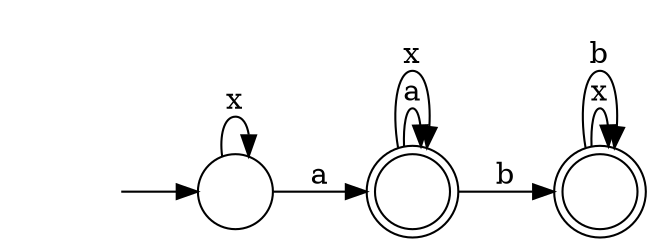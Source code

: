 digraph Automaton {
  rankdir = LR;
  0 [shape=doublecircle,label=""];
  0 -> 0 [label="a"]
  0 -> 0 [label="x"]
  0 -> 2 [label="b"]
  1 [shape=circle,label=""];
  initial [shape=plaintext,label=""];
  initial -> 1
  1 -> 0 [label="a"]
  1 -> 1 [label="x"]
  2 [shape=doublecircle,label=""];
  2 -> 2 [label="x"]
  2 -> 2 [label="b"]
}
